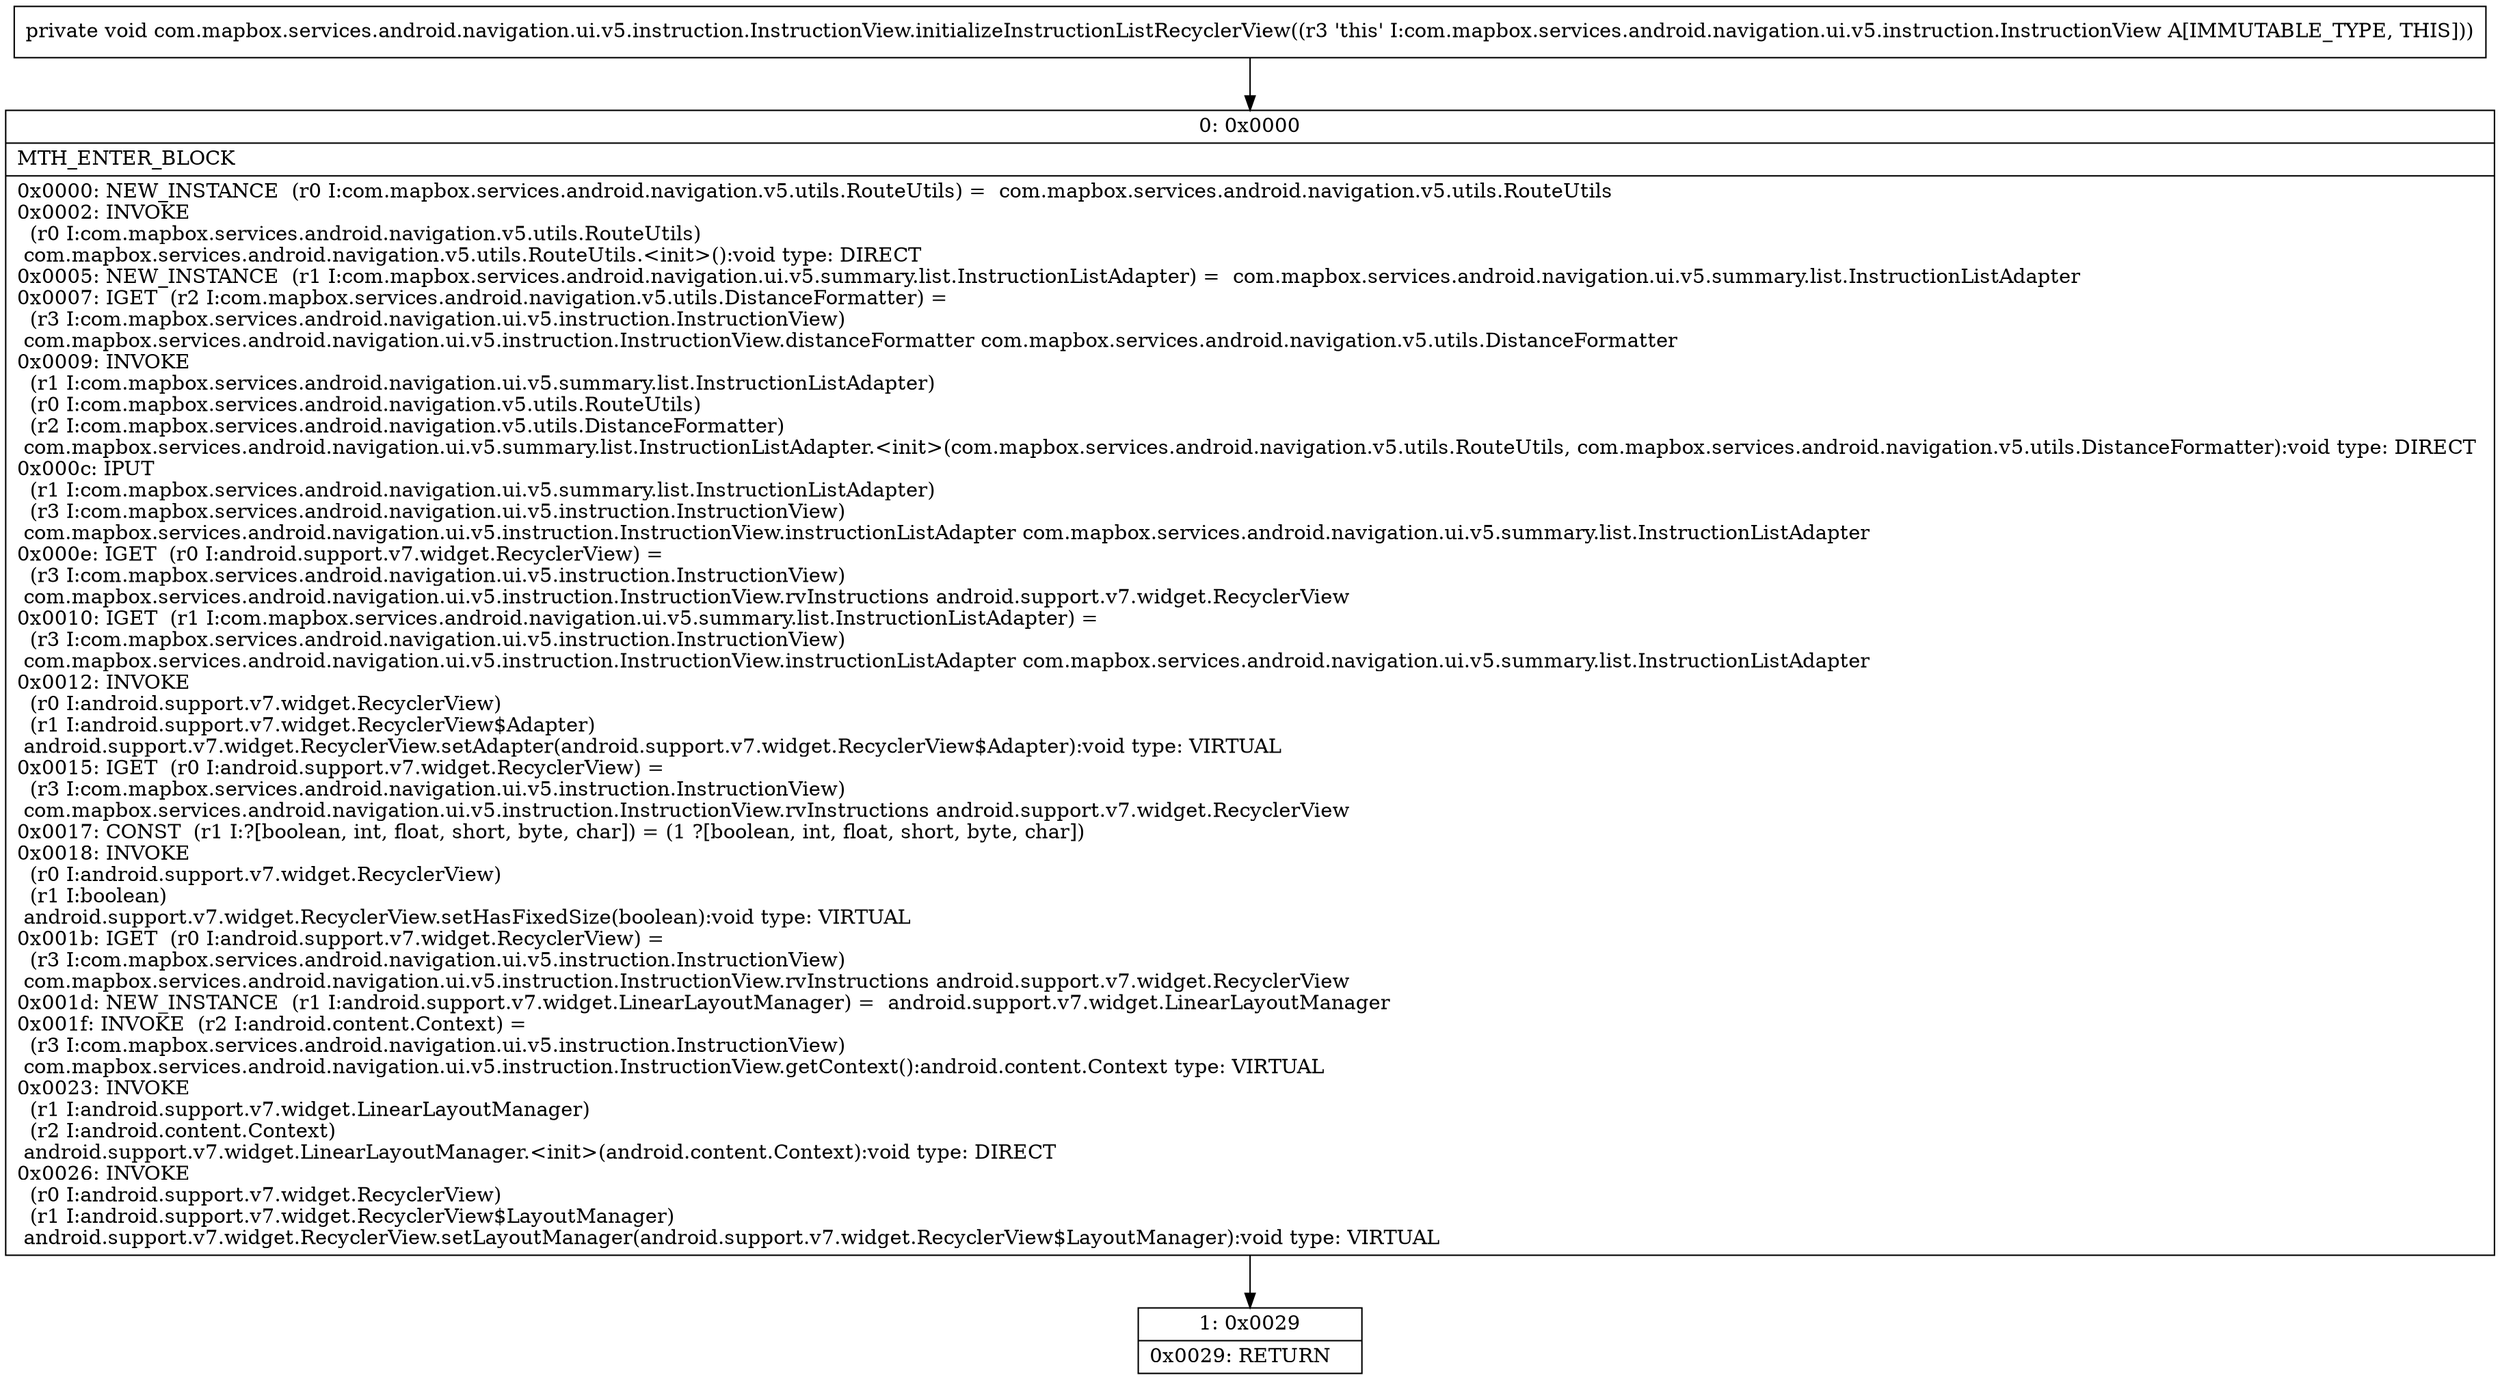 digraph "CFG forcom.mapbox.services.android.navigation.ui.v5.instruction.InstructionView.initializeInstructionListRecyclerView()V" {
Node_0 [shape=record,label="{0\:\ 0x0000|MTH_ENTER_BLOCK\l|0x0000: NEW_INSTANCE  (r0 I:com.mapbox.services.android.navigation.v5.utils.RouteUtils) =  com.mapbox.services.android.navigation.v5.utils.RouteUtils \l0x0002: INVOKE  \l  (r0 I:com.mapbox.services.android.navigation.v5.utils.RouteUtils)\l com.mapbox.services.android.navigation.v5.utils.RouteUtils.\<init\>():void type: DIRECT \l0x0005: NEW_INSTANCE  (r1 I:com.mapbox.services.android.navigation.ui.v5.summary.list.InstructionListAdapter) =  com.mapbox.services.android.navigation.ui.v5.summary.list.InstructionListAdapter \l0x0007: IGET  (r2 I:com.mapbox.services.android.navigation.v5.utils.DistanceFormatter) = \l  (r3 I:com.mapbox.services.android.navigation.ui.v5.instruction.InstructionView)\l com.mapbox.services.android.navigation.ui.v5.instruction.InstructionView.distanceFormatter com.mapbox.services.android.navigation.v5.utils.DistanceFormatter \l0x0009: INVOKE  \l  (r1 I:com.mapbox.services.android.navigation.ui.v5.summary.list.InstructionListAdapter)\l  (r0 I:com.mapbox.services.android.navigation.v5.utils.RouteUtils)\l  (r2 I:com.mapbox.services.android.navigation.v5.utils.DistanceFormatter)\l com.mapbox.services.android.navigation.ui.v5.summary.list.InstructionListAdapter.\<init\>(com.mapbox.services.android.navigation.v5.utils.RouteUtils, com.mapbox.services.android.navigation.v5.utils.DistanceFormatter):void type: DIRECT \l0x000c: IPUT  \l  (r1 I:com.mapbox.services.android.navigation.ui.v5.summary.list.InstructionListAdapter)\l  (r3 I:com.mapbox.services.android.navigation.ui.v5.instruction.InstructionView)\l com.mapbox.services.android.navigation.ui.v5.instruction.InstructionView.instructionListAdapter com.mapbox.services.android.navigation.ui.v5.summary.list.InstructionListAdapter \l0x000e: IGET  (r0 I:android.support.v7.widget.RecyclerView) = \l  (r3 I:com.mapbox.services.android.navigation.ui.v5.instruction.InstructionView)\l com.mapbox.services.android.navigation.ui.v5.instruction.InstructionView.rvInstructions android.support.v7.widget.RecyclerView \l0x0010: IGET  (r1 I:com.mapbox.services.android.navigation.ui.v5.summary.list.InstructionListAdapter) = \l  (r3 I:com.mapbox.services.android.navigation.ui.v5.instruction.InstructionView)\l com.mapbox.services.android.navigation.ui.v5.instruction.InstructionView.instructionListAdapter com.mapbox.services.android.navigation.ui.v5.summary.list.InstructionListAdapter \l0x0012: INVOKE  \l  (r0 I:android.support.v7.widget.RecyclerView)\l  (r1 I:android.support.v7.widget.RecyclerView$Adapter)\l android.support.v7.widget.RecyclerView.setAdapter(android.support.v7.widget.RecyclerView$Adapter):void type: VIRTUAL \l0x0015: IGET  (r0 I:android.support.v7.widget.RecyclerView) = \l  (r3 I:com.mapbox.services.android.navigation.ui.v5.instruction.InstructionView)\l com.mapbox.services.android.navigation.ui.v5.instruction.InstructionView.rvInstructions android.support.v7.widget.RecyclerView \l0x0017: CONST  (r1 I:?[boolean, int, float, short, byte, char]) = (1 ?[boolean, int, float, short, byte, char]) \l0x0018: INVOKE  \l  (r0 I:android.support.v7.widget.RecyclerView)\l  (r1 I:boolean)\l android.support.v7.widget.RecyclerView.setHasFixedSize(boolean):void type: VIRTUAL \l0x001b: IGET  (r0 I:android.support.v7.widget.RecyclerView) = \l  (r3 I:com.mapbox.services.android.navigation.ui.v5.instruction.InstructionView)\l com.mapbox.services.android.navigation.ui.v5.instruction.InstructionView.rvInstructions android.support.v7.widget.RecyclerView \l0x001d: NEW_INSTANCE  (r1 I:android.support.v7.widget.LinearLayoutManager) =  android.support.v7.widget.LinearLayoutManager \l0x001f: INVOKE  (r2 I:android.content.Context) = \l  (r3 I:com.mapbox.services.android.navigation.ui.v5.instruction.InstructionView)\l com.mapbox.services.android.navigation.ui.v5.instruction.InstructionView.getContext():android.content.Context type: VIRTUAL \l0x0023: INVOKE  \l  (r1 I:android.support.v7.widget.LinearLayoutManager)\l  (r2 I:android.content.Context)\l android.support.v7.widget.LinearLayoutManager.\<init\>(android.content.Context):void type: DIRECT \l0x0026: INVOKE  \l  (r0 I:android.support.v7.widget.RecyclerView)\l  (r1 I:android.support.v7.widget.RecyclerView$LayoutManager)\l android.support.v7.widget.RecyclerView.setLayoutManager(android.support.v7.widget.RecyclerView$LayoutManager):void type: VIRTUAL \l}"];
Node_1 [shape=record,label="{1\:\ 0x0029|0x0029: RETURN   \l}"];
MethodNode[shape=record,label="{private void com.mapbox.services.android.navigation.ui.v5.instruction.InstructionView.initializeInstructionListRecyclerView((r3 'this' I:com.mapbox.services.android.navigation.ui.v5.instruction.InstructionView A[IMMUTABLE_TYPE, THIS])) }"];
MethodNode -> Node_0;
Node_0 -> Node_1;
}


